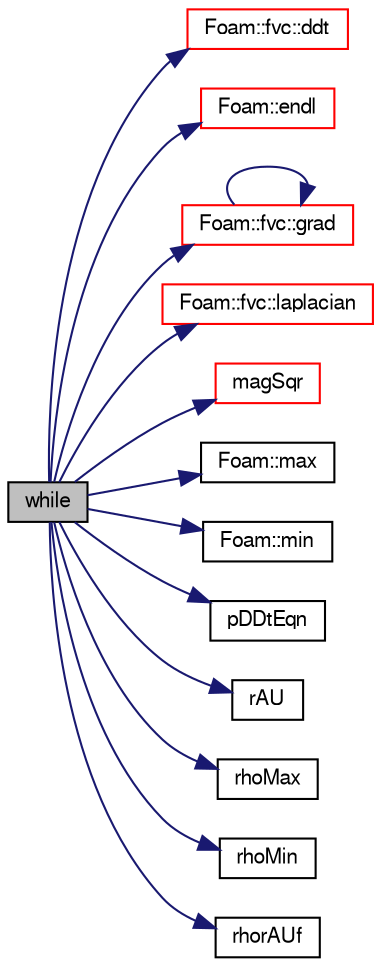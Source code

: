 digraph "while"
{
  bgcolor="transparent";
  edge [fontname="FreeSans",fontsize="10",labelfontname="FreeSans",labelfontsize="10"];
  node [fontname="FreeSans",fontsize="10",shape=record];
  rankdir="LR";
  Node14 [label="while",height=0.2,width=0.4,color="black", fillcolor="grey75", style="filled", fontcolor="black"];
  Node14 -> Node15 [color="midnightblue",fontsize="10",style="solid",fontname="FreeSans"];
  Node15 [label="Foam::fvc::ddt",height=0.2,width=0.4,color="red",URL="$a21134.html#a5dc871206ab86042756c8ccfdc5797ad"];
  Node14 -> Node17 [color="midnightblue",fontsize="10",style="solid",fontname="FreeSans"];
  Node17 [label="Foam::endl",height=0.2,width=0.4,color="red",URL="$a21124.html#a2db8fe02a0d3909e9351bb4275b23ce4",tooltip="Add newline and flush stream. "];
  Node14 -> Node317 [color="midnightblue",fontsize="10",style="solid",fontname="FreeSans"];
  Node317 [label="Foam::fvc::grad",height=0.2,width=0.4,color="red",URL="$a21134.html#a7c00ec90ecc15ed3005255e42c52827a"];
  Node317 -> Node317 [color="midnightblue",fontsize="10",style="solid",fontname="FreeSans"];
  Node14 -> Node319 [color="midnightblue",fontsize="10",style="solid",fontname="FreeSans"];
  Node319 [label="Foam::fvc::laplacian",height=0.2,width=0.4,color="red",URL="$a21134.html#ac75bff389d0405149b204b0d7ac214cd"];
  Node14 -> Node321 [color="midnightblue",fontsize="10",style="solid",fontname="FreeSans"];
  Node321 [label="magSqr",height=0.2,width=0.4,color="red",URL="$a12539.html#ab0cd33eb018a643a64ca545601530791"];
  Node14 -> Node225 [color="midnightblue",fontsize="10",style="solid",fontname="FreeSans"];
  Node225 [label="Foam::max",height=0.2,width=0.4,color="black",URL="$a21124.html#ac993e906cf2774ae77e666bc24e81733"];
  Node14 -> Node226 [color="midnightblue",fontsize="10",style="solid",fontname="FreeSans"];
  Node226 [label="Foam::min",height=0.2,width=0.4,color="black",URL="$a21124.html#a253e112ad2d56d96230ff39ea7f442dc"];
  Node14 -> Node323 [color="midnightblue",fontsize="10",style="solid",fontname="FreeSans"];
  Node323 [label="pDDtEqn",height=0.2,width=0.4,color="black",URL="$a38042.html#abe8cffe44f8639aaa7c779c98536cef2"];
  Node14 -> Node324 [color="midnightblue",fontsize="10",style="solid",fontname="FreeSans"];
  Node324 [label="rAU",height=0.2,width=0.4,color="black",URL="$a38027.html#a4ae3ff6f0732a8a206a641d7ff2d9f7d"];
  Node14 -> Node325 [color="midnightblue",fontsize="10",style="solid",fontname="FreeSans"];
  Node325 [label="rhoMax",height=0.2,width=0.4,color="black",URL="$a38498.html#ad36720153886fe2fa0cfac2fd8320865"];
  Node14 -> Node326 [color="midnightblue",fontsize="10",style="solid",fontname="FreeSans"];
  Node326 [label="rhoMin",height=0.2,width=0.4,color="black",URL="$a38498.html#af68343b4498a3351054647ab1f2650a4"];
  Node14 -> Node327 [color="midnightblue",fontsize="10",style="solid",fontname="FreeSans"];
  Node327 [label="rhorAUf",height=0.2,width=0.4,color="black",URL="$a38027.html#afd8c4e61a2e39cb5143264971d9c72b8"];
}
